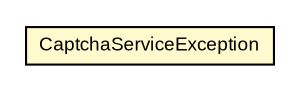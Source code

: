 #!/usr/local/bin/dot
#
# Class diagram 
# Generated by UmlGraph version 4.6 (http://www.spinellis.gr/sw/umlgraph)
#

digraph G {
	edge [fontname="arial",fontsize=10,labelfontname="arial",labelfontsize=10];
	node [fontname="arial",fontsize=10,shape=plaintext];
	// com.octo.captcha.service.CaptchaServiceException
	c93 [label=<<table border="0" cellborder="1" cellspacing="0" cellpadding="2" port="p" bgcolor="lemonChiffon" href="./CaptchaServiceException.html">
		<tr><td><table border="0" cellspacing="0" cellpadding="1">
			<tr><td> CaptchaServiceException </td></tr>
		</table></td></tr>
		</table>>, fontname="arial", fontcolor="black", fontsize=9.0];
}

